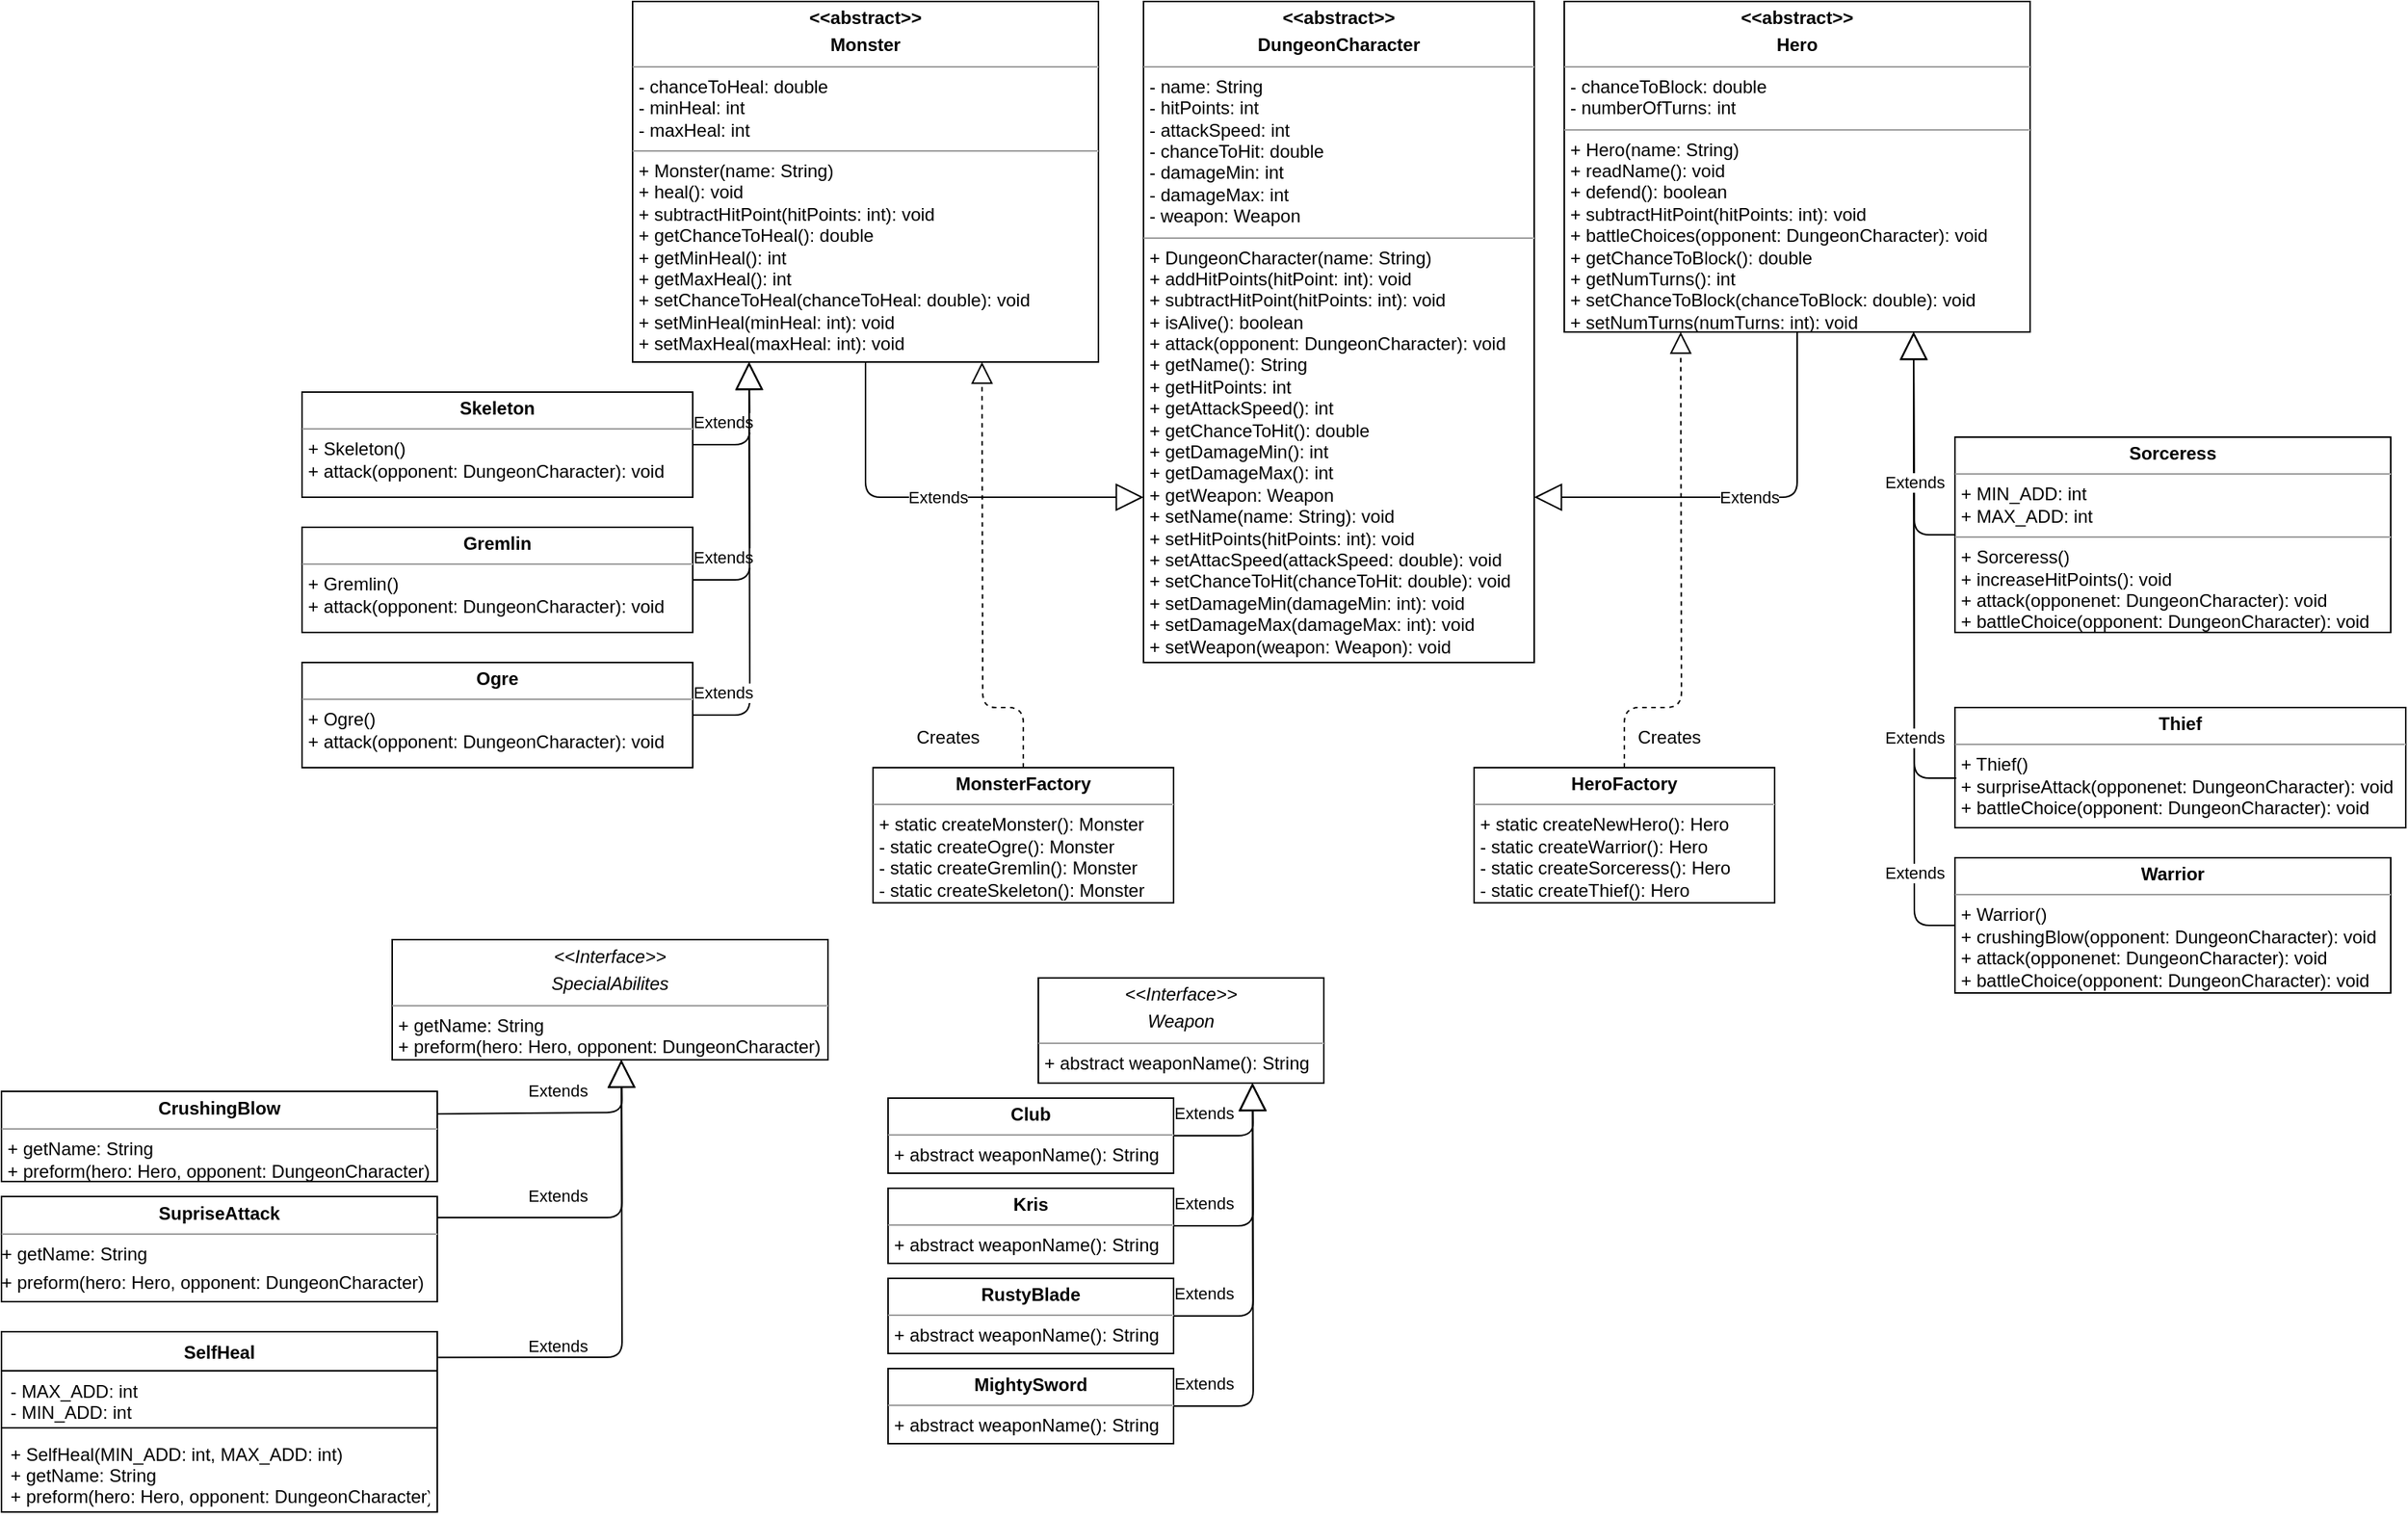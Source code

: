 <mxfile version="13.0.3" type="device"><diagram id="IAG4AaAyW2s66A7S8sgW" name="Page-1"><mxGraphModel dx="4634" dy="2900" grid="1" gridSize="10" guides="1" tooltips="1" connect="1" arrows="1" fold="1" page="1" pageScale="1" pageWidth="850" pageHeight="1100" math="0" shadow="0"><root><mxCell id="0"/><mxCell id="1" parent="0"/><mxCell id="PIc8OaG-9r2EX1-r20yB-1" value="&lt;p style=&quot;margin: 0px ; margin-top: 4px ; text-align: center&quot;&gt;&lt;b&gt;MonsterFactory&lt;br&gt;&lt;/b&gt;&lt;/p&gt;&lt;hr size=&quot;1&quot;&gt;&lt;p style=&quot;margin: 0px ; margin-left: 4px&quot;&gt;+ static createMonster(): Monster&lt;/p&gt;&lt;p style=&quot;margin: 0px ; margin-left: 4px&quot;&gt;- static createOgre(): Monster&lt;/p&gt;&lt;p style=&quot;margin: 0px ; margin-left: 4px&quot;&gt;- static createGremlin(): Monster&lt;/p&gt;&lt;p style=&quot;margin: 0px ; margin-left: 4px&quot;&gt;- static createSkeleton(): Monster&lt;/p&gt;" style="verticalAlign=top;align=left;overflow=fill;fontSize=12;fontFamily=Helvetica;html=1;" parent="1" vertex="1"><mxGeometry x="170" y="520" width="200" height="90" as="geometry"/></mxCell><mxCell id="PIc8OaG-9r2EX1-r20yB-2" value="&lt;p style=&quot;margin: 0px ; margin-top: 4px ; text-align: center&quot;&gt;&lt;b&gt;HeroFactory&lt;br&gt;&lt;/b&gt;&lt;/p&gt;&lt;hr size=&quot;1&quot;&gt;&lt;p style=&quot;margin: 0px ; margin-left: 4px&quot;&gt;+ static createNewHero(): Hero&lt;/p&gt;&lt;p style=&quot;margin: 0px ; margin-left: 4px&quot;&gt;- static createWarrior(): Hero&lt;/p&gt;&lt;p style=&quot;margin: 0px ; margin-left: 4px&quot;&gt;- static createSorceress(): Hero&lt;/p&gt;&lt;p style=&quot;margin: 0px ; margin-left: 4px&quot;&gt;- static createThief(): Hero&lt;/p&gt;" style="verticalAlign=top;align=left;overflow=fill;fontSize=12;fontFamily=Helvetica;html=1;" parent="1" vertex="1"><mxGeometry x="570" y="520" width="200" height="90" as="geometry"/></mxCell><mxCell id="PIc8OaG-9r2EX1-r20yB-3" value="&lt;p style=&quot;margin: 0px ; margin-top: 4px ; text-align: center&quot;&gt;&lt;b&gt;&amp;lt;&amp;lt;abstract&amp;gt;&amp;gt;&lt;/b&gt;&lt;/p&gt;&lt;p style=&quot;margin: 0px ; margin-top: 4px ; text-align: center&quot;&gt;&lt;b&gt;Hero&lt;/b&gt;&lt;/p&gt;&lt;hr size=&quot;1&quot;&gt;&lt;p style=&quot;margin: 0px ; margin-left: 4px&quot;&gt;- chanceToBlock: double&lt;/p&gt;&lt;p style=&quot;margin: 0px ; margin-left: 4px&quot;&gt;- numberOfTurns: int&lt;/p&gt;&lt;hr size=&quot;1&quot;&gt;&lt;p style=&quot;margin: 0px ; margin-left: 4px&quot;&gt;+ Hero(name: String)&lt;/p&gt;&lt;p style=&quot;margin: 0px ; margin-left: 4px&quot;&gt;+ readName(): void&lt;/p&gt;&lt;p style=&quot;margin: 0px ; margin-left: 4px&quot;&gt;+ defend(): boolean&lt;/p&gt;&lt;p style=&quot;margin: 0px ; margin-left: 4px&quot;&gt;+ subtractHitPoint(hitPoints: int): void&lt;/p&gt;&lt;p style=&quot;margin: 0px ; margin-left: 4px&quot;&gt;+ battleChoices(opponent: DungeonCharacter): void&lt;/p&gt;&lt;p style=&quot;margin: 0px ; margin-left: 4px&quot;&gt;+ getChanceToBlock(): double&lt;/p&gt;&lt;p style=&quot;margin: 0px ; margin-left: 4px&quot;&gt;+ getNumTurns(): int&lt;/p&gt;&lt;p style=&quot;margin: 0px ; margin-left: 4px&quot;&gt;+ setChanceToBlock(chanceToBlock: double): void&lt;/p&gt;&lt;p style=&quot;margin: 0px ; margin-left: 4px&quot;&gt;+ setNumTurns(numTurns: int): void&lt;/p&gt;" style="verticalAlign=top;align=left;overflow=fill;fontSize=12;fontFamily=Helvetica;html=1;" parent="1" vertex="1"><mxGeometry x="630" y="10" width="310" height="220" as="geometry"/></mxCell><mxCell id="PIc8OaG-9r2EX1-r20yB-4" value="&lt;p style=&quot;margin: 4px 0px 0px ; text-align: center&quot;&gt;&lt;b&gt;&amp;lt;&amp;lt;abstract&amp;gt;&amp;gt;&lt;/b&gt;&lt;/p&gt;&lt;p style=&quot;margin: 4px 0px 0px ; text-align: center&quot;&gt;&lt;b&gt;Monster&lt;/b&gt;&lt;/p&gt;&lt;hr size=&quot;1&quot;&gt;&lt;p style=&quot;margin: 0px 0px 0px 4px&quot;&gt;- chanceToHeal: double&lt;/p&gt;&lt;p style=&quot;margin: 0px 0px 0px 4px&quot;&gt;- minHeal: int&lt;/p&gt;&lt;p style=&quot;margin: 0px 0px 0px 4px&quot;&gt;- maxHeal: int&lt;/p&gt;&lt;hr size=&quot;1&quot;&gt;&lt;p style=&quot;margin: 0px 0px 0px 4px&quot;&gt;+ Monster(name: String)&lt;/p&gt;&lt;p style=&quot;margin: 0px 0px 0px 4px&quot;&gt;+ heal(): void&lt;/p&gt;&lt;p style=&quot;margin: 0px 0px 0px 4px&quot;&gt;+ subtractHitPoint(hitPoints: int): void&lt;br&gt;&lt;/p&gt;&lt;p style=&quot;margin: 0px 0px 0px 4px&quot;&gt;+ getChanceToHeal(): double&lt;/p&gt;&lt;p style=&quot;margin: 0px 0px 0px 4px&quot;&gt;+ getMinHeal(): int&lt;/p&gt;&lt;p style=&quot;margin: 0px 0px 0px 4px&quot;&gt;+ getMaxHeal(): int&lt;/p&gt;&lt;p style=&quot;margin: 0px 0px 0px 4px&quot;&gt;+ setChanceToHeal(chanceToHeal: double): void&lt;/p&gt;&lt;p style=&quot;margin: 0px 0px 0px 4px&quot;&gt;+ setMinHeal(minHeal: int): void&lt;/p&gt;&lt;p style=&quot;margin: 0px 0px 0px 4px&quot;&gt;+ setMaxHeal(maxHeal: int): void&lt;/p&gt;" style="verticalAlign=top;align=left;overflow=fill;fontSize=12;fontFamily=Helvetica;html=1;" parent="1" vertex="1"><mxGeometry x="10" y="10" width="310" height="240" as="geometry"/></mxCell><mxCell id="PIc8OaG-9r2EX1-r20yB-6" value="" style="endArrow=block;dashed=1;endFill=0;endSize=12;html=1;entryX=0.25;entryY=1;entryDx=0;entryDy=0;exitX=0.5;exitY=0;exitDx=0;exitDy=0;" parent="1" source="PIc8OaG-9r2EX1-r20yB-2" target="PIc8OaG-9r2EX1-r20yB-3" edge="1"><mxGeometry width="160" relative="1" as="geometry"><mxPoint x="500" y="280" as="sourcePoint"/><mxPoint x="440" y="110" as="targetPoint"/><Array as="points"><mxPoint x="670" y="480"/><mxPoint x="708" y="480"/></Array></mxGeometry></mxCell><mxCell id="PIc8OaG-9r2EX1-r20yB-7" value="Creates" style="text;html=1;strokeColor=none;fillColor=none;align=center;verticalAlign=middle;whiteSpace=wrap;rounded=0;" parent="1" vertex="1"><mxGeometry x="200" y="490" width="40" height="20" as="geometry"/></mxCell><mxCell id="PIc8OaG-9r2EX1-r20yB-8" value="Creates" style="text;html=1;strokeColor=none;fillColor=none;align=center;verticalAlign=middle;whiteSpace=wrap;rounded=0;" parent="1" vertex="1"><mxGeometry x="680" y="490" width="40" height="20" as="geometry"/></mxCell><mxCell id="PIc8OaG-9r2EX1-r20yB-10" value="&lt;p style=&quot;margin: 0px ; margin-top: 4px ; text-align: center&quot;&gt;&lt;b&gt;&amp;lt;&amp;lt;abstract&amp;gt;&amp;gt;&lt;/b&gt;&lt;/p&gt;&lt;p style=&quot;margin: 0px ; margin-top: 4px ; text-align: center&quot;&gt;&lt;b&gt;DungeonCharacter&lt;/b&gt;&lt;/p&gt;&lt;hr size=&quot;1&quot;&gt;&lt;p style=&quot;margin: 0px ; margin-left: 4px&quot;&gt;- name: String&lt;/p&gt;&lt;p style=&quot;margin: 0px ; margin-left: 4px&quot;&gt;- hitPoints: int&lt;/p&gt;&lt;p style=&quot;margin: 0px ; margin-left: 4px&quot;&gt;- attackSpeed: int&lt;/p&gt;&lt;p style=&quot;margin: 0px ; margin-left: 4px&quot;&gt;- chanceToHit: double&lt;/p&gt;&lt;p style=&quot;margin: 0px ; margin-left: 4px&quot;&gt;- damageMin: int&lt;/p&gt;&lt;p style=&quot;margin: 0px ; margin-left: 4px&quot;&gt;- damageMax: int&lt;/p&gt;&lt;p style=&quot;margin: 0px ; margin-left: 4px&quot;&gt;- weapon: Weapon&lt;/p&gt;&lt;hr size=&quot;1&quot;&gt;&lt;p style=&quot;margin: 0px ; margin-left: 4px&quot;&gt;+ DungeonCharacter(name: String)&lt;/p&gt;&lt;p style=&quot;margin: 0px ; margin-left: 4px&quot;&gt;+ addHitPoints(hitPoint: int): void&lt;/p&gt;&lt;p style=&quot;margin: 0px ; margin-left: 4px&quot;&gt;+ subtractHitPoint(hitPoints: int): void&lt;/p&gt;&lt;p style=&quot;margin: 0px ; margin-left: 4px&quot;&gt;+ isAlive(): boolean&lt;/p&gt;&lt;p style=&quot;margin: 0px ; margin-left: 4px&quot;&gt;+ attack(opponent: DungeonCharacter): void&lt;/p&gt;&lt;p style=&quot;margin: 0px ; margin-left: 4px&quot;&gt;+ getName(): String&lt;/p&gt;&lt;p style=&quot;margin: 0px ; margin-left: 4px&quot;&gt;+ getHitPoints: int&lt;/p&gt;&lt;p style=&quot;margin: 0px ; margin-left: 4px&quot;&gt;+ getAttackSpeed(): int&lt;/p&gt;&lt;p style=&quot;margin: 0px ; margin-left: 4px&quot;&gt;+ getChanceToHit(): double&lt;/p&gt;&lt;p style=&quot;margin: 0px ; margin-left: 4px&quot;&gt;+ getDamageMin(): int&lt;/p&gt;&lt;p style=&quot;margin: 0px ; margin-left: 4px&quot;&gt;+ getDamageMax(): int&lt;/p&gt;&lt;p style=&quot;margin: 0px ; margin-left: 4px&quot;&gt;+ getWeapon: Weapon&lt;/p&gt;&lt;p style=&quot;margin: 0px ; margin-left: 4px&quot;&gt;+ setName(name: String): void&lt;/p&gt;&lt;p style=&quot;margin: 0px ; margin-left: 4px&quot;&gt;+ setHitPoints(hitPoints: int): void&lt;/p&gt;&lt;p style=&quot;margin: 0px ; margin-left: 4px&quot;&gt;+ setAttacSpeed(attackSpeed: double): void&lt;/p&gt;&lt;p style=&quot;margin: 0px ; margin-left: 4px&quot;&gt;+ setChanceToHit(chanceToHit: double): void&lt;/p&gt;&lt;p style=&quot;margin: 0px ; margin-left: 4px&quot;&gt;+ setDamageMin(damageMin: int): void&lt;/p&gt;&lt;p style=&quot;margin: 0px ; margin-left: 4px&quot;&gt;+ setDamageMax(damageMax: int): void&lt;/p&gt;&lt;p style=&quot;margin: 0px ; margin-left: 4px&quot;&gt;+ setWeapon(weapon: Weapon): void&lt;/p&gt;&lt;p style=&quot;margin: 0px ; margin-left: 4px&quot;&gt;&lt;br&gt;&lt;/p&gt;" style="verticalAlign=top;align=left;overflow=fill;fontSize=12;fontFamily=Helvetica;html=1;" parent="1" vertex="1"><mxGeometry x="350" y="10" width="260" height="440" as="geometry"/></mxCell><mxCell id="PIc8OaG-9r2EX1-r20yB-11" value="" style="endArrow=block;dashed=1;endFill=0;endSize=12;html=1;entryX=0.75;entryY=1;entryDx=0;entryDy=0;exitX=0.5;exitY=0;exitDx=0;exitDy=0;" parent="1" source="PIc8OaG-9r2EX1-r20yB-1" target="PIc8OaG-9r2EX1-r20yB-4" edge="1"><mxGeometry width="160" relative="1" as="geometry"><mxPoint x="40" y="540" as="sourcePoint"/><mxPoint x="187.5" y="250" as="targetPoint"/><Array as="points"><mxPoint x="270" y="480"/><mxPoint x="243" y="480"/></Array></mxGeometry></mxCell><mxCell id="PIc8OaG-9r2EX1-r20yB-13" value="Extends" style="endArrow=block;endSize=16;endFill=0;html=1;entryX=0;entryY=0.75;entryDx=0;entryDy=0;exitX=0.5;exitY=1;exitDx=0;exitDy=0;" parent="1" source="PIc8OaG-9r2EX1-r20yB-4" target="PIc8OaG-9r2EX1-r20yB-10" edge="1"><mxGeometry width="160" relative="1" as="geometry"><mxPoint x="10" y="400" as="sourcePoint"/><mxPoint x="170" y="400" as="targetPoint"/><Array as="points"><mxPoint x="165" y="340"/></Array></mxGeometry></mxCell><mxCell id="PIc8OaG-9r2EX1-r20yB-14" value="Extends" style="endArrow=block;endSize=16;endFill=0;html=1;entryX=1;entryY=0.75;entryDx=0;entryDy=0;exitX=0.5;exitY=1;exitDx=0;exitDy=0;" parent="1" source="PIc8OaG-9r2EX1-r20yB-3" target="PIc8OaG-9r2EX1-r20yB-10" edge="1"><mxGeometry width="160" relative="1" as="geometry"><mxPoint x="780" y="320" as="sourcePoint"/><mxPoint x="965" y="410" as="targetPoint"/><Array as="points"><mxPoint x="785" y="340"/></Array></mxGeometry></mxCell><mxCell id="PIc8OaG-9r2EX1-r20yB-15" value="&lt;p style=&quot;margin: 0px ; margin-top: 4px ; text-align: center&quot;&gt;&lt;b&gt;Sorceress&lt;/b&gt;&lt;/p&gt;&lt;hr size=&quot;1&quot;&gt;&lt;p style=&quot;margin: 0px ; margin-left: 4px&quot;&gt;+ MIN_ADD: int&lt;/p&gt;&lt;p style=&quot;margin: 0px ; margin-left: 4px&quot;&gt;+ MAX_ADD: int&lt;/p&gt;&lt;hr size=&quot;1&quot;&gt;&lt;p style=&quot;margin: 0px ; margin-left: 4px&quot;&gt;+ Sorceress()&lt;/p&gt;&lt;p style=&quot;margin: 0px ; margin-left: 4px&quot;&gt;+ increaseHitPoints(): void&lt;/p&gt;&lt;p style=&quot;margin: 0px ; margin-left: 4px&quot;&gt;+ attack(opponenet: DungeonCharacter): void&lt;/p&gt;&lt;p style=&quot;margin: 0px ; margin-left: 4px&quot;&gt;+ battleChoice(opponent: DungeonCharacter): void&lt;/p&gt;" style="verticalAlign=top;align=left;overflow=fill;fontSize=12;fontFamily=Helvetica;html=1;" parent="1" vertex="1"><mxGeometry x="890" y="300" width="290" height="130" as="geometry"/></mxCell><mxCell id="PIc8OaG-9r2EX1-r20yB-16" value="&lt;p style=&quot;margin: 0px ; margin-top: 4px ; text-align: center&quot;&gt;&lt;b&gt;Warrior&lt;/b&gt;&lt;/p&gt;&lt;hr size=&quot;1&quot;&gt;&lt;p style=&quot;margin: 0px ; margin-left: 4px&quot;&gt;+ Warrior()&lt;/p&gt;&lt;p style=&quot;margin: 0px ; margin-left: 4px&quot;&gt;+ crushingBlow(opponent: DungeonCharacter): void&lt;/p&gt;&lt;p style=&quot;margin: 0px ; margin-left: 4px&quot;&gt;+ attack(opponenet: DungeonCharacter): void&lt;/p&gt;&lt;p style=&quot;margin: 0px ; margin-left: 4px&quot;&gt;+ battleChoice(opponent: DungeonCharacter): void&lt;/p&gt;" style="verticalAlign=top;align=left;overflow=fill;fontSize=12;fontFamily=Helvetica;html=1;" parent="1" vertex="1"><mxGeometry x="890" y="580" width="290" height="90" as="geometry"/></mxCell><mxCell id="PIc8OaG-9r2EX1-r20yB-17" value="&lt;p style=&quot;margin: 0px ; margin-top: 4px ; text-align: center&quot;&gt;&lt;b&gt;Thief&lt;br&gt;&lt;/b&gt;&lt;/p&gt;&lt;hr size=&quot;1&quot;&gt;&lt;p style=&quot;margin: 0px ; margin-left: 4px&quot;&gt;+ Thief()&lt;/p&gt;&lt;p style=&quot;margin: 0px ; margin-left: 4px&quot;&gt;+ surpriseAttack(opponenet: DungeonCharacter): void&lt;/p&gt;&lt;p style=&quot;margin: 0px ; margin-left: 4px&quot;&gt;+ battleChoice(opponent: DungeonCharacter): void&lt;/p&gt;" style="verticalAlign=top;align=left;overflow=fill;fontSize=12;fontFamily=Helvetica;html=1;" parent="1" vertex="1"><mxGeometry x="890" y="480" width="300" height="80" as="geometry"/></mxCell><mxCell id="PIc8OaG-9r2EX1-r20yB-18" value="Extends" style="endArrow=block;endSize=16;endFill=0;html=1;entryX=0.75;entryY=1;entryDx=0;entryDy=0;exitX=0;exitY=0.5;exitDx=0;exitDy=0;" parent="1" source="PIc8OaG-9r2EX1-r20yB-16" target="PIc8OaG-9r2EX1-r20yB-3" edge="1"><mxGeometry x="-0.706" width="160" relative="1" as="geometry"><mxPoint x="863" y="630" as="sourcePoint"/><mxPoint x="830" y="400" as="targetPoint"/><Array as="points"><mxPoint x="863" y="625"/></Array><mxPoint as="offset"/></mxGeometry></mxCell><mxCell id="PIc8OaG-9r2EX1-r20yB-19" value="Extends" style="endArrow=block;endSize=16;endFill=0;html=1;exitX=0.003;exitY=0.588;exitDx=0;exitDy=0;exitPerimeter=0;entryX=0.75;entryY=1;entryDx=0;entryDy=0;" parent="1" source="PIc8OaG-9r2EX1-r20yB-17" target="PIc8OaG-9r2EX1-r20yB-3" edge="1"><mxGeometry x="-0.662" width="160" relative="1" as="geometry"><mxPoint x="827.5" y="655" as="sourcePoint"/><mxPoint x="860" y="230" as="targetPoint"/><Array as="points"><mxPoint x="863" y="527"/></Array><mxPoint as="offset"/></mxGeometry></mxCell><mxCell id="PIc8OaG-9r2EX1-r20yB-20" value="Extends" style="endArrow=block;endSize=16;endFill=0;html=1;entryX=0.75;entryY=1;entryDx=0;entryDy=0;exitX=0;exitY=0.5;exitDx=0;exitDy=0;" parent="1" source="PIc8OaG-9r2EX1-r20yB-15" target="PIc8OaG-9r2EX1-r20yB-3" edge="1"><mxGeometry x="-0.235" width="160" relative="1" as="geometry"><mxPoint x="910" y="645" as="sourcePoint"/><mxPoint x="882.5" y="250" as="targetPoint"/><Array as="points"><mxPoint x="863" y="365"/></Array><mxPoint as="offset"/></mxGeometry></mxCell><mxCell id="PIc8OaG-9r2EX1-r20yB-21" value="&lt;p style=&quot;margin: 0px ; margin-top: 4px ; text-align: center&quot;&gt;&lt;b&gt;Ogre&lt;/b&gt;&lt;/p&gt;&lt;hr size=&quot;1&quot;&gt;&lt;p style=&quot;margin: 0px ; margin-left: 4px&quot;&gt;+ Ogre()&lt;/p&gt;&lt;p style=&quot;margin: 0px ; margin-left: 4px&quot;&gt;+ attack(opponent: DungeonCharacter): void&lt;/p&gt;" style="verticalAlign=top;align=left;overflow=fill;fontSize=12;fontFamily=Helvetica;html=1;" parent="1" vertex="1"><mxGeometry x="-210" y="450" width="260" height="70" as="geometry"/></mxCell><mxCell id="PIc8OaG-9r2EX1-r20yB-22" value="&lt;p style=&quot;margin: 0px ; margin-top: 4px ; text-align: center&quot;&gt;&lt;b&gt;Gremlin&lt;br&gt;&lt;/b&gt;&lt;/p&gt;&lt;hr size=&quot;1&quot;&gt;&lt;p style=&quot;margin: 0px ; margin-left: 4px&quot;&gt;+ Gremlin()&lt;/p&gt;&lt;p style=&quot;margin: 0px ; margin-left: 4px&quot;&gt;+ attack(opponent: DungeonCharacter): void&lt;/p&gt;" style="verticalAlign=top;align=left;overflow=fill;fontSize=12;fontFamily=Helvetica;html=1;" parent="1" vertex="1"><mxGeometry x="-210" y="360" width="260" height="70" as="geometry"/></mxCell><mxCell id="PIc8OaG-9r2EX1-r20yB-23" value="&lt;p style=&quot;margin: 0px ; margin-top: 4px ; text-align: center&quot;&gt;&lt;b&gt;Skeleton&lt;br&gt;&lt;/b&gt;&lt;/p&gt;&lt;hr size=&quot;1&quot;&gt;&lt;p style=&quot;margin: 0px ; margin-left: 4px&quot;&gt;+ Skeleton()&lt;/p&gt;&lt;p style=&quot;margin: 0px ; margin-left: 4px&quot;&gt;+ attack(opponent: DungeonCharacter): void&lt;/p&gt;" style="verticalAlign=top;align=left;overflow=fill;fontSize=12;fontFamily=Helvetica;html=1;" parent="1" vertex="1"><mxGeometry x="-210" y="270" width="260" height="70" as="geometry"/></mxCell><mxCell id="PIc8OaG-9r2EX1-r20yB-24" value="Extends" style="endArrow=block;endSize=16;endFill=0;html=1;entryX=0.25;entryY=1;entryDx=0;entryDy=0;exitX=1;exitY=0.5;exitDx=0;exitDy=0;" parent="1" source="PIc8OaG-9r2EX1-r20yB-23" target="PIc8OaG-9r2EX1-r20yB-4" edge="1"><mxGeometry x="0.143" y="18" width="160" relative="1" as="geometry"><mxPoint x="88" y="340" as="sourcePoint"/><mxPoint x="130" y="640" as="targetPoint"/><Array as="points"><mxPoint x="88" y="305"/></Array><mxPoint as="offset"/></mxGeometry></mxCell><mxCell id="PIc8OaG-9r2EX1-r20yB-25" value="Extends" style="endArrow=block;endSize=16;endFill=0;html=1;entryX=0.25;entryY=1;entryDx=0;entryDy=0;exitX=1;exitY=0.5;exitDx=0;exitDy=0;" parent="1" source="PIc8OaG-9r2EX1-r20yB-22" target="PIc8OaG-9r2EX1-r20yB-4" edge="1"><mxGeometry x="-0.781" y="15" width="160" relative="1" as="geometry"><mxPoint x="60" y="315" as="sourcePoint"/><mxPoint x="97.5" y="260" as="targetPoint"/><Array as="points"><mxPoint x="88" y="395"/></Array><mxPoint as="offset"/></mxGeometry></mxCell><mxCell id="PIc8OaG-9r2EX1-r20yB-26" value="Extends" style="endArrow=block;endSize=16;endFill=0;html=1;entryX=0.25;entryY=1;entryDx=0;entryDy=0;exitX=1;exitY=0.5;exitDx=0;exitDy=0;" parent="1" source="PIc8OaG-9r2EX1-r20yB-21" target="PIc8OaG-9r2EX1-r20yB-4" edge="1"><mxGeometry x="-0.854" y="15" width="160" relative="1" as="geometry"><mxPoint x="70" y="325" as="sourcePoint"/><mxPoint x="107.5" y="270" as="targetPoint"/><Array as="points"><mxPoint x="88" y="485"/></Array><mxPoint as="offset"/></mxGeometry></mxCell><mxCell id="PIc8OaG-9r2EX1-r20yB-30" value="&lt;p style=&quot;margin: 0px ; margin-top: 4px ; text-align: center&quot;&gt;&lt;i&gt;&amp;lt;&amp;lt;Interface&amp;gt;&amp;gt;&lt;/i&gt;&lt;/p&gt;&lt;p style=&quot;margin: 0px ; margin-top: 4px ; text-align: center&quot;&gt;&lt;i&gt;Weapon&lt;/i&gt;&lt;/p&gt;&lt;hr size=&quot;1&quot;&gt;&lt;p style=&quot;margin: 0px ; margin-left: 4px&quot;&gt;+ abstract weaponName(): String&lt;/p&gt;" style="verticalAlign=top;align=left;overflow=fill;fontSize=12;fontFamily=Helvetica;html=1;" parent="1" vertex="1"><mxGeometry x="280" y="660" width="190" height="70" as="geometry"/></mxCell><mxCell id="PIc8OaG-9r2EX1-r20yB-31" value="&lt;p style=&quot;margin: 0px ; margin-top: 4px ; text-align: center&quot;&gt;&lt;span&gt;&lt;b&gt;Club&lt;/b&gt;&lt;/span&gt;&lt;br&gt;&lt;/p&gt;&lt;hr size=&quot;1&quot;&gt;&lt;p style=&quot;margin: 0px ; margin-left: 4px&quot;&gt;+ abstract weaponName(): String&lt;/p&gt;" style="verticalAlign=top;align=left;overflow=fill;fontSize=12;fontFamily=Helvetica;html=1;" parent="1" vertex="1"><mxGeometry x="180" y="740" width="190" height="50" as="geometry"/></mxCell><mxCell id="PIc8OaG-9r2EX1-r20yB-32" value="&lt;p style=&quot;margin: 0px ; margin-top: 4px ; text-align: center&quot;&gt;&lt;b&gt;Kris&lt;/b&gt;&lt;/p&gt;&lt;hr size=&quot;1&quot;&gt;&lt;p style=&quot;margin: 0px ; margin-left: 4px&quot;&gt;+ abstract weaponName(): String&lt;/p&gt;" style="verticalAlign=top;align=left;overflow=fill;fontSize=12;fontFamily=Helvetica;html=1;" parent="1" vertex="1"><mxGeometry x="180" y="800" width="190" height="50" as="geometry"/></mxCell><mxCell id="PIc8OaG-9r2EX1-r20yB-33" value="&lt;p style=&quot;margin: 0px ; margin-top: 4px ; text-align: center&quot;&gt;&lt;span&gt;&lt;b&gt;RustyBlade&lt;/b&gt;&lt;/span&gt;&lt;br&gt;&lt;/p&gt;&lt;hr size=&quot;1&quot;&gt;&lt;p style=&quot;margin: 0px ; margin-left: 4px&quot;&gt;+ abstract weaponName(): String&lt;/p&gt;" style="verticalAlign=top;align=left;overflow=fill;fontSize=12;fontFamily=Helvetica;html=1;" parent="1" vertex="1"><mxGeometry x="180" y="860" width="190" height="50" as="geometry"/></mxCell><mxCell id="PIc8OaG-9r2EX1-r20yB-34" value="&lt;p style=&quot;margin: 0px ; margin-top: 4px ; text-align: center&quot;&gt;&lt;span&gt;&lt;b&gt;MightySword&lt;/b&gt;&lt;/span&gt;&lt;br&gt;&lt;/p&gt;&lt;hr size=&quot;1&quot;&gt;&lt;p style=&quot;margin: 0px ; margin-left: 4px&quot;&gt;+ abstract weaponName(): String&lt;/p&gt;" style="verticalAlign=top;align=left;overflow=fill;fontSize=12;fontFamily=Helvetica;html=1;" parent="1" vertex="1"><mxGeometry x="180" y="920" width="190" height="50" as="geometry"/></mxCell><mxCell id="PIc8OaG-9r2EX1-r20yB-35" value="Extends" style="endArrow=block;endSize=16;endFill=0;html=1;entryX=0.75;entryY=1;entryDx=0;entryDy=0;exitX=1;exitY=0.5;exitDx=0;exitDy=0;" parent="1" source="PIc8OaG-9r2EX1-r20yB-31" target="PIc8OaG-9r2EX1-r20yB-30" edge="1"><mxGeometry x="0.556" y="33" width="160" relative="1" as="geometry"><mxPoint x="400" y="920" as="sourcePoint"/><mxPoint x="560" y="920" as="targetPoint"/><Array as="points"><mxPoint x="423" y="765"/></Array><mxPoint as="offset"/></mxGeometry></mxCell><mxCell id="PIc8OaG-9r2EX1-r20yB-36" value="Extends" style="endArrow=block;endSize=16;endFill=0;html=1;entryX=0.75;entryY=1;entryDx=0;entryDy=0;exitX=1;exitY=0.5;exitDx=0;exitDy=0;" parent="1" source="PIc8OaG-9r2EX1-r20yB-32" target="PIc8OaG-9r2EX1-r20yB-30" edge="1"><mxGeometry x="-0.079" y="33" width="160" relative="1" as="geometry"><mxPoint x="380" y="825" as="sourcePoint"/><mxPoint x="432.5" y="790" as="targetPoint"/><Array as="points"><mxPoint x="423" y="825"/></Array><mxPoint as="offset"/></mxGeometry></mxCell><mxCell id="PIc8OaG-9r2EX1-r20yB-37" value="Extends" style="endArrow=block;endSize=16;endFill=0;html=1;entryX=0.75;entryY=1;entryDx=0;entryDy=0;exitX=1;exitY=0.5;exitDx=0;exitDy=0;" parent="1" source="PIc8OaG-9r2EX1-r20yB-33" target="PIc8OaG-9r2EX1-r20yB-30" edge="1"><mxGeometry x="-0.345" y="33" width="160" relative="1" as="geometry"><mxPoint x="380" y="895" as="sourcePoint"/><mxPoint x="432.5" y="860" as="targetPoint"/><Array as="points"><mxPoint x="423" y="885"/></Array><mxPoint as="offset"/></mxGeometry></mxCell><mxCell id="PIc8OaG-9r2EX1-r20yB-38" value="Extends" style="endArrow=block;endSize=16;endFill=0;html=1;entryX=0.75;entryY=1;entryDx=0;entryDy=0;exitX=1;exitY=0.5;exitDx=0;exitDy=0;" parent="1" source="PIc8OaG-9r2EX1-r20yB-34" target="PIc8OaG-9r2EX1-r20yB-30" edge="1"><mxGeometry x="-0.851" y="15" width="160" relative="1" as="geometry"><mxPoint x="380" y="955" as="sourcePoint"/><mxPoint x="432.5" y="920" as="targetPoint"/><Array as="points"><mxPoint x="423" y="945"/></Array><mxPoint as="offset"/></mxGeometry></mxCell><mxCell id="BW8JbB81UzphLwk5t-7S-1" value="&lt;p style=&quot;margin: 4px 0px 0px ; text-align: center&quot;&gt;&lt;i&gt;&amp;lt;&amp;lt;Interface&amp;gt;&amp;gt;&lt;/i&gt;&lt;/p&gt;&lt;p style=&quot;margin: 4px 0px 0px ; text-align: center&quot;&gt;&lt;i&gt;SpecialAbilites&lt;/i&gt;&lt;/p&gt;&lt;hr size=&quot;1&quot;&gt;&lt;p style=&quot;margin: 0px 0px 0px 4px&quot;&gt;&lt;span&gt;+ getName: String&lt;/span&gt;&lt;br&gt;&lt;/p&gt;&lt;p style=&quot;margin: 0px 0px 0px 4px&quot;&gt;+&amp;nbsp;preform(&lt;span class=&quot;s1&quot;&gt;hero: Hero&lt;/span&gt;,&amp;nbsp;&lt;span class=&quot;s1&quot;&gt;opponent: DungeonCharacter)&lt;/span&gt;&lt;/p&gt;" style="verticalAlign=top;align=left;overflow=fill;fontSize=12;fontFamily=Helvetica;html=1;" vertex="1" parent="1"><mxGeometry x="-150" y="634.5" width="290" height="80" as="geometry"/></mxCell><mxCell id="BW8JbB81UzphLwk5t-7S-2" value="&lt;p style=&quot;margin: 4px 0px 0px ; text-align: center&quot;&gt;&lt;span&gt;&lt;b&gt;CrushingBlow&lt;/b&gt;&lt;/span&gt;&lt;br&gt;&lt;/p&gt;&lt;hr size=&quot;1&quot;&gt;&lt;p style=&quot;margin: 0px 0px 0px 4px&quot;&gt;+ getName: String&lt;/p&gt;&lt;p style=&quot;margin: 0px 0px 0px 4px&quot;&gt;+&amp;nbsp;&lt;span&gt;preform(&lt;/span&gt;&lt;span class=&quot;s1&quot;&gt;hero: Hero&lt;/span&gt;&lt;span&gt;,&amp;nbsp;&lt;/span&gt;&lt;span class=&quot;s1&quot;&gt;opponent: DungeonCharacter)&lt;/span&gt;&lt;/p&gt;" style="verticalAlign=top;align=left;overflow=fill;fontSize=12;fontFamily=Helvetica;html=1;" vertex="1" parent="1"><mxGeometry x="-410" y="735.5" width="290" height="60" as="geometry"/></mxCell><mxCell id="BW8JbB81UzphLwk5t-7S-3" value="&lt;p style=&quot;margin: 4px 0px 0px ; text-align: center&quot;&gt;&lt;b&gt;SupriseAttack&lt;/b&gt;&lt;/p&gt;&lt;hr size=&quot;1&quot;&gt;&lt;p style=&quot;margin: 4px 0px 0px&quot;&gt;&lt;span&gt;+ getName: String&lt;/span&gt;&lt;/p&gt;&lt;p style=&quot;margin: 4px 0px 0px&quot;&gt;&lt;span&gt;+&amp;nbsp;preform(&lt;/span&gt;&lt;span class=&quot;s1&quot;&gt;hero: Hero&lt;/span&gt;&lt;span&gt;,&amp;nbsp;&lt;/span&gt;&lt;span class=&quot;s1&quot;&gt;opponent: DungeonCharacter)&lt;/span&gt;&lt;/p&gt;" style="verticalAlign=top;align=left;overflow=fill;fontSize=12;fontFamily=Helvetica;html=1;" vertex="1" parent="1"><mxGeometry x="-410" y="805.5" width="290" height="70" as="geometry"/></mxCell><mxCell id="BW8JbB81UzphLwk5t-7S-19" value="Extends" style="endArrow=block;endSize=16;endFill=0;html=1;entryX=0.75;entryY=1;entryDx=0;entryDy=0;exitX=1;exitY=0.25;exitDx=0;exitDy=0;" edge="1" parent="1" source="BW8JbB81UzphLwk5t-7S-2"><mxGeometry x="0.755" y="43" width="160" relative="1" as="geometry"><mxPoint x="-50" y="749.5" as="sourcePoint"/><mxPoint x="2.5" y="714.5" as="targetPoint"/><Array as="points"><mxPoint x="3" y="749.5"/></Array><mxPoint as="offset"/></mxGeometry></mxCell><mxCell id="BW8JbB81UzphLwk5t-7S-20" value="Extends" style="endArrow=block;endSize=16;endFill=0;html=1;entryX=0.75;entryY=1;entryDx=0;entryDy=0;exitX=0.999;exitY=0.2;exitDx=0;exitDy=0;exitPerimeter=0;" edge="1" parent="1" source="BW8JbB81UzphLwk5t-7S-3"><mxGeometry x="-0.297" y="15" width="160" relative="1" as="geometry"><mxPoint x="-50" y="809.5" as="sourcePoint"/><mxPoint x="2.5" y="714.5" as="targetPoint"/><Array as="points"><mxPoint x="3" y="819.5"/></Array><mxPoint as="offset"/></mxGeometry></mxCell><mxCell id="BW8JbB81UzphLwk5t-7S-21" value="Extends" style="endArrow=block;endSize=16;endFill=0;html=1;entryX=0.75;entryY=1;entryDx=0;entryDy=0;exitX=1.002;exitY=0.143;exitDx=0;exitDy=0;exitPerimeter=0;" edge="1" parent="1" source="BW8JbB81UzphLwk5t-7S-10"><mxGeometry x="-0.504" y="8" width="160" relative="1" as="geometry"><mxPoint x="-50" y="869.5" as="sourcePoint"/><mxPoint x="2.5" y="714.5" as="targetPoint"/><Array as="points"><mxPoint x="3" y="912.5"/></Array><mxPoint as="offset"/></mxGeometry></mxCell><mxCell id="BW8JbB81UzphLwk5t-7S-10" value="SelfHeal" style="swimlane;fontStyle=1;align=center;verticalAlign=top;childLayout=stackLayout;horizontal=1;startSize=26;horizontalStack=0;resizeParent=1;resizeParentMax=0;resizeLast=0;collapsible=1;marginBottom=0;" vertex="1" parent="1"><mxGeometry x="-410" y="895.5" width="290" height="120" as="geometry"/></mxCell><mxCell id="BW8JbB81UzphLwk5t-7S-11" value="- MAX_ADD: int&#10;- MIN_ADD: int" style="text;strokeColor=none;fillColor=none;align=left;verticalAlign=top;spacingLeft=4;spacingRight=4;overflow=hidden;rotatable=0;points=[[0,0.5],[1,0.5]];portConstraint=eastwest;" vertex="1" parent="BW8JbB81UzphLwk5t-7S-10"><mxGeometry y="26" width="290" height="34" as="geometry"/></mxCell><mxCell id="BW8JbB81UzphLwk5t-7S-12" value="" style="line;strokeWidth=1;fillColor=none;align=left;verticalAlign=middle;spacingTop=-1;spacingLeft=3;spacingRight=3;rotatable=0;labelPosition=right;points=[];portConstraint=eastwest;" vertex="1" parent="BW8JbB81UzphLwk5t-7S-10"><mxGeometry y="60" width="290" height="8" as="geometry"/></mxCell><mxCell id="BW8JbB81UzphLwk5t-7S-13" value="+ SelfHeal(MIN_ADD: int, MAX_ADD: int)&#10;+ getName: String&#10;+ preform(hero: Hero, opponent: DungeonCharacter)" style="text;strokeColor=none;fillColor=none;align=left;verticalAlign=top;spacingLeft=4;spacingRight=4;overflow=hidden;rotatable=0;points=[[0,0.5],[1,0.5]];portConstraint=eastwest;" vertex="1" parent="BW8JbB81UzphLwk5t-7S-10"><mxGeometry y="68" width="290" height="52" as="geometry"/></mxCell></root></mxGraphModel></diagram></mxfile>